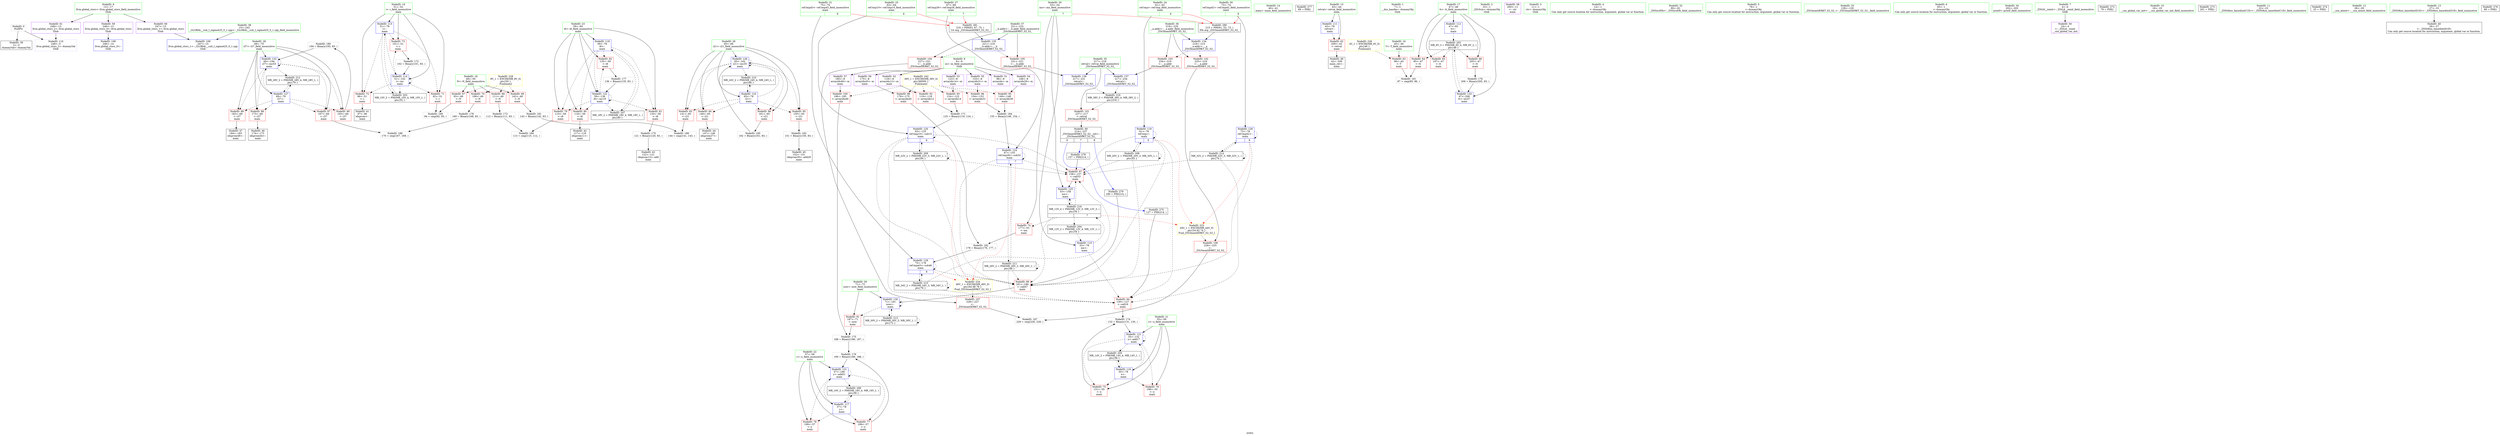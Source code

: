 digraph "SVFG" {
	label="SVFG";

	Node0x55ebc130d830 [shape=record,color=grey,label="{NodeID: 0\nNullPtr}"];
	Node0x55ebc130d830 -> Node0x55ebc132b790[style=solid];
	Node0x55ebc130d830 -> Node0x55ebc132caa0[style=solid];
	Node0x55ebc13355e0 [shape=record,color=grey,label="{NodeID: 180\n194 = Binary(193, 83, )\n}"];
	Node0x55ebc13355e0 -> Node0x55ebc13323f0[style=solid];
	Node0x55ebc132bfb0 [shape=record,color=red,label="{NodeID: 97\n158\<--157\n\<--call33\nmain\n}"];
	Node0x55ebc132bfb0 -> Node0x55ebc1331e40[style=solid];
	Node0x55ebc132a340 [shape=record,color=green,label="{NodeID: 14\n40\<--41\nmain\<--main_field_insensitive\n}"];
	Node0x55ebc1359320 [shape=record,color=black,label="{NodeID: 277\n99 = PHI()\n}"];
	Node0x55ebc132cba0 [shape=record,color=blue,label="{NodeID: 111\n43\<--78\nretval\<--\nmain\n}"];
	Node0x55ebc132cba0 -> Node0x55ebc132da60[style=dashed];
	Node0x55ebc132aea0 [shape=record,color=green,label="{NodeID: 28\n69\<--70\ni37\<--i37_field_insensitive\nmain\n}"];
	Node0x55ebc132aea0 -> Node0x55ebc132eeb0[style=solid];
	Node0x55ebc132aea0 -> Node0x55ebc132ef80[style=solid];
	Node0x55ebc132aea0 -> Node0x55ebc132f050[style=solid];
	Node0x55ebc132aea0 -> Node0x55ebc132f120[style=solid];
	Node0x55ebc132aea0 -> Node0x55ebc1331fe0[style=solid];
	Node0x55ebc132aea0 -> Node0x55ebc13323f0[style=solid];
	Node0x55ebc13431b0 [shape=record,color=black,label="{NodeID: 208\nMR_20V_2 = PHI(MR_20V_3, MR_20V_1, )\npts\{62 \}\n}"];
	Node0x55ebc13431b0 -> Node0x55ebc132bfb0[style=dashed];
	Node0x55ebc13431b0 -> Node0x55ebc132c150[style=dashed];
	Node0x55ebc13431b0 -> Node0x55ebc1331960[style=dashed];
	Node0x55ebc13431b0 -> Node0x55ebc13431b0[style=dashed];
	Node0x55ebc1331e40 [shape=record,color=blue,label="{NodeID: 125\n53\<--158\nmx\<--\nmain\n}"];
	Node0x55ebc1331e40 -> Node0x55ebc1345db0[style=dashed];
	Node0x55ebc132ba00 [shape=record,color=black,label="{NodeID: 42\n117\<--116\nidxprom11\<--\nmain\n}"];
	Node0x55ebc132d580 [shape=record,color=purple,label="{NodeID: 56\n175\<--8\narrayidx45\<--m\nmain\n}"];
	Node0x55ebc132d580 -> Node0x55ebc132c080[style=solid];
	Node0x55ebc132e0e0 [shape=record,color=red,label="{NodeID: 70\n168\<--49\n\<--N\nmain\n}"];
	Node0x55ebc132e0e0 -> Node0x55ebc13352e0[style=solid];
	Node0x55ebc132ec40 [shape=record,color=red,label="{NodeID: 84\n146\<--65\n\<--i21\nmain\n}"];
	Node0x55ebc132ec40 -> Node0x55ebc132bba0[style=solid];
	Node0x55ebc130daf0 [shape=record,color=green,label="{NodeID: 1\n7\<--1\n__dso_handle\<--dummyObj\nGlob }"];
	Node0x55ebc1335760 [shape=record,color=grey,label="{NodeID: 181\n143 = Binary(142, 83, )\n}"];
	Node0x55ebc1335760 -> Node0x55ebc1336360[style=solid];
	Node0x55ebc132c080 [shape=record,color=red,label="{NodeID: 98\n176\<--175\n\<--arrayidx45\nmain\n}"];
	Node0x55ebc132c080 -> Node0x55ebc13358e0[style=solid];
	Node0x55ebc132a410 [shape=record,color=green,label="{NodeID: 15\n43\<--44\nretval\<--retval_field_insensitive\nmain\n}"];
	Node0x55ebc132a410 -> Node0x55ebc132da60[style=solid];
	Node0x55ebc132a410 -> Node0x55ebc132cba0[style=solid];
	Node0x55ebc13593f0 [shape=record,color=black,label="{NodeID: 278\n157 = PHI(214, )\n}"];
	Node0x55ebc13593f0 -> Node0x55ebc132bfb0[style=solid];
	Node0x55ebc132cc70 [shape=record,color=blue,label="{NodeID: 112\n47\<--83\ntt\<--\nmain\n}"];
	Node0x55ebc132cc70 -> Node0x55ebc13413b0[style=dashed];
	Node0x55ebc132af70 [shape=record,color=green,label="{NodeID: 29\n71\<--72\nnow\<--now_field_insensitive\nmain\n}"];
	Node0x55ebc132af70 -> Node0x55ebc132f1f0[style=solid];
	Node0x55ebc132af70 -> Node0x55ebc1332250[style=solid];
	Node0x55ebc13436b0 [shape=record,color=black,label="{NodeID: 209\nMR_22V_2 = PHI(MR_22V_3, MR_22V_1, )\npts\{64 \}\n}"];
	Node0x55ebc13436b0 -> Node0x55ebc132bfb0[style=dashed];
	Node0x55ebc13436b0 -> Node0x55ebc132c150[style=dashed];
	Node0x55ebc13436b0 -> Node0x55ebc1331a30[style=dashed];
	Node0x55ebc13436b0 -> Node0x55ebc13436b0[style=dashed];
	Node0x55ebc1331f10 [shape=record,color=blue,label="{NodeID: 126\n65\<--162\ni21\<--inc35\nmain\n}"];
	Node0x55ebc1331f10 -> Node0x55ebc132eb70[style=dashed];
	Node0x55ebc1331f10 -> Node0x55ebc132ec40[style=dashed];
	Node0x55ebc1331f10 -> Node0x55ebc132ed10[style=dashed];
	Node0x55ebc1331f10 -> Node0x55ebc132ede0[style=dashed];
	Node0x55ebc1331f10 -> Node0x55ebc1331f10[style=dashed];
	Node0x55ebc1331f10 -> Node0x55ebc1343bb0[style=dashed];
	Node0x55ebc132bad0 [shape=record,color=black,label="{NodeID: 43\n122\<--121\nidxprom13\<--add\nmain\n}"];
	Node0x55ebc1347e90 [shape=record,color=yellow,style=double,label="{NodeID: 223\n44V_1 = ENCHI(MR_44V_0)\npts\{54 62 74 \}\nFun[_ZSt3maxIiERKT_S2_S2_]}"];
	Node0x55ebc1347e90 -> Node0x55ebc132c700[style=dashed];
	Node0x55ebc132d650 [shape=record,color=purple,label="{NodeID: 57\n185\<--8\narrayidx49\<--m\nmain\n}"];
	Node0x55ebc132d650 -> Node0x55ebc132c220[style=solid];
	Node0x55ebc132e1b0 [shape=record,color=red,label="{NodeID: 71\n92\<--51\n\<--i\nmain\n}"];
	Node0x55ebc132e1b0 -> Node0x55ebc13364e0[style=solid];
	Node0x55ebc132ed10 [shape=record,color=red,label="{NodeID: 85\n150\<--65\n\<--i21\nmain\n}"];
	Node0x55ebc132ed10 -> Node0x55ebc1335a60[style=solid];
	Node0x55ebc130f160 [shape=record,color=green,label="{NodeID: 2\n10\<--1\n_ZSt3cin\<--dummyObj\nGlob }"];
	Node0x55ebc13358e0 [shape=record,color=grey,label="{NodeID: 182\n178 = Binary(176, 177, )\n}"];
	Node0x55ebc13358e0 -> Node0x55ebc1332180[style=solid];
	Node0x55ebc132c150 [shape=record,color=red,label="{NodeID: 99\n181\<--180\n\<--call47\nmain\n}"];
	Node0x55ebc132c150 -> Node0x55ebc1332250[style=solid];
	Node0x55ebc132a4e0 [shape=record,color=green,label="{NodeID: 16\n45\<--46\nT\<--T_field_insensitive\nmain\n}"];
	Node0x55ebc132a4e0 -> Node0x55ebc132db30[style=solid];
	Node0x55ebc1359550 [shape=record,color=black,label="{NodeID: 279\n180 = PHI(214, )\n}"];
	Node0x55ebc1359550 -> Node0x55ebc132c150[style=solid];
	Node0x55ebc132cd40 [shape=record,color=blue,label="{NodeID: 113\n51\<--78\ni\<--\nmain\n}"];
	Node0x55ebc132cd40 -> Node0x55ebc132e1b0[style=dashed];
	Node0x55ebc132cd40 -> Node0x55ebc132e280[style=dashed];
	Node0x55ebc132cd40 -> Node0x55ebc132e350[style=dashed];
	Node0x55ebc132cd40 -> Node0x55ebc132ce10[style=dashed];
	Node0x55ebc132cd40 -> Node0x55ebc13418b0[style=dashed];
	Node0x55ebc132b040 [shape=record,color=green,label="{NodeID: 30\n73\<--74\nref.tmp42\<--ref.tmp42_field_insensitive\nmain\n|{|<s1>8}}"];
	Node0x55ebc132b040 -> Node0x55ebc13320b0[style=solid];
	Node0x55ebc132b040:s1 -> Node0x55ebc1359690[style=solid,color=red];
	Node0x55ebc1343bb0 [shape=record,color=black,label="{NodeID: 210\nMR_24V_2 = PHI(MR_24V_4, MR_24V_1, )\npts\{66 \}\n}"];
	Node0x55ebc1343bb0 -> Node0x55ebc1331ca0[style=dashed];
	Node0x55ebc1331fe0 [shape=record,color=blue,label="{NodeID: 127\n69\<--78\ni37\<--\nmain\n}"];
	Node0x55ebc1331fe0 -> Node0x55ebc132eeb0[style=dashed];
	Node0x55ebc1331fe0 -> Node0x55ebc132ef80[style=dashed];
	Node0x55ebc1331fe0 -> Node0x55ebc132f050[style=dashed];
	Node0x55ebc1331fe0 -> Node0x55ebc132f120[style=dashed];
	Node0x55ebc1331fe0 -> Node0x55ebc13323f0[style=dashed];
	Node0x55ebc1331fe0 -> Node0x55ebc13445b0[style=dashed];
	Node0x55ebc132bba0 [shape=record,color=black,label="{NodeID: 44\n147\<--146\nidxprom27\<--\nmain\n}"];
	Node0x55ebc1347f70 [shape=record,color=yellow,style=double,label="{NodeID: 224\n46V_1 = ENCHI(MR_46V_0)\npts\{64 68 76 \}\nFun[_ZSt3maxIiERKT_S2_S2_]}"];
	Node0x55ebc1347f70 -> Node0x55ebc132c7d0[style=dashed];
	Node0x55ebc132d720 [shape=record,color=purple,label="{NodeID: 58\n200\<--11\n\<--.str\nmain\n}"];
	Node0x55ebc132e280 [shape=record,color=red,label="{NodeID: 72\n96\<--51\n\<--i\nmain\n}"];
	Node0x55ebc132e280 -> Node0x55ebc132b930[style=solid];
	Node0x55ebc132ede0 [shape=record,color=red,label="{NodeID: 86\n161\<--65\n\<--i21\nmain\n}"];
	Node0x55ebc132ede0 -> Node0x55ebc1335d60[style=solid];
	Node0x55ebc130dd00 [shape=record,color=green,label="{NodeID: 3\n11\<--1\n.str\<--dummyObj\nGlob }"];
	Node0x55ebc1335a60 [shape=record,color=grey,label="{NodeID: 183\n151 = Binary(150, 83, )\n}"];
	Node0x55ebc1335a60 -> Node0x55ebc132bc70[style=solid];
	Node0x55ebc132c220 [shape=record,color=red,label="{NodeID: 100\n186\<--185\n\<--arrayidx49\nmain\n}"];
	Node0x55ebc132c220 -> Node0x55ebc1334e60[style=solid];
	Node0x55ebc132a5b0 [shape=record,color=green,label="{NodeID: 17\n47\<--48\ntt\<--tt_field_insensitive\nmain\n}"];
	Node0x55ebc132a5b0 -> Node0x55ebc132dc00[style=solid];
	Node0x55ebc132a5b0 -> Node0x55ebc132dcd0[style=solid];
	Node0x55ebc132a5b0 -> Node0x55ebc132dda0[style=solid];
	Node0x55ebc132a5b0 -> Node0x55ebc132cc70[style=solid];
	Node0x55ebc132a5b0 -> Node0x55ebc13324c0[style=solid];
	Node0x55ebc1359690 [shape=record,color=black,label="{NodeID: 280\n215 = PHI(61, 53, 73, )\n0th arg _ZSt3maxIiERKT_S2_S2_ }"];
	Node0x55ebc1359690 -> Node0x55ebc1332590[style=solid];
	Node0x55ebc132ce10 [shape=record,color=blue,label="{NodeID: 114\n51\<--102\ni\<--inc\nmain\n}"];
	Node0x55ebc132ce10 -> Node0x55ebc132e1b0[style=dashed];
	Node0x55ebc132ce10 -> Node0x55ebc132e280[style=dashed];
	Node0x55ebc132ce10 -> Node0x55ebc132e350[style=dashed];
	Node0x55ebc132ce10 -> Node0x55ebc132ce10[style=dashed];
	Node0x55ebc132ce10 -> Node0x55ebc13418b0[style=dashed];
	Node0x55ebc132b110 [shape=record,color=green,label="{NodeID: 31\n75\<--76\nref.tmp43\<--ref.tmp43_field_insensitive\nmain\n|{|<s1>8}}"];
	Node0x55ebc132b110 -> Node0x55ebc1332180[style=solid];
	Node0x55ebc132b110:s1 -> Node0x55ebc1359970[style=solid,color=red];
	Node0x55ebc13440b0 [shape=record,color=black,label="{NodeID: 211\nMR_26V_2 = PHI(MR_26V_3, MR_26V_1, )\npts\{68 \}\n}"];
	Node0x55ebc13440b0 -> Node0x55ebc132f460[style=dashed];
	Node0x55ebc13440b0 -> Node0x55ebc132c150[style=dashed];
	Node0x55ebc13440b0 -> Node0x55ebc1331d70[style=dashed];
	Node0x55ebc13440b0 -> Node0x55ebc13440b0[style=dashed];
	Node0x55ebc13320b0 [shape=record,color=blue,label="{NodeID: 128\n73\<--78\nref.tmp42\<--\nmain\n|{|<s3>8}}"];
	Node0x55ebc13320b0 -> Node0x55ebc132c150[style=dashed];
	Node0x55ebc13320b0 -> Node0x55ebc13320b0[style=dashed];
	Node0x55ebc13320b0 -> Node0x55ebc13453b0[style=dashed];
	Node0x55ebc13320b0:s3 -> Node0x55ebc1347e90[style=dashed,color=red];
	Node0x55ebc132bc70 [shape=record,color=black,label="{NodeID: 45\n152\<--151\nidxprom30\<--add29\nmain\n}"];
	Node0x55ebc132d7f0 [shape=record,color=purple,label="{NodeID: 59\n246\<--13\nllvm.global_ctors_0\<--llvm.global_ctors\nGlob }"];
	Node0x55ebc132d7f0 -> Node0x55ebc132c8a0[style=solid];
	Node0x55ebc132e350 [shape=record,color=red,label="{NodeID: 73\n101\<--51\n\<--i\nmain\n}"];
	Node0x55ebc132e350 -> Node0x55ebc13349e0[style=solid];
	Node0x55ebc13346e0 [shape=record,color=grey,label="{NodeID: 170\n121 = Binary(120, 83, )\n}"];
	Node0x55ebc13346e0 -> Node0x55ebc132bad0[style=solid];
	Node0x55ebc132eeb0 [shape=record,color=red,label="{NodeID: 87\n167\<--69\n\<--i37\nmain\n}"];
	Node0x55ebc132eeb0 -> Node0x55ebc13361e0[style=solid];
	Node0x55ebc130dd90 [shape=record,color=green,label="{NodeID: 4\n14\<--1\n\<--dummyObj\nCan only get source location for instruction, argument, global var or function.}"];
	Node0x55ebc1335be0 [shape=record,color=grey,label="{NodeID: 184\n155 = Binary(149, 154, )\n}"];
	Node0x55ebc1335be0 -> Node0x55ebc1331d70[style=solid];
	Node0x55ebc132c2f0 [shape=record,color=red,label="{NodeID: 101\n237\<--217\n\<--retval\n_ZSt3maxIiERKT_S2_S2_\n}"];
	Node0x55ebc132c2f0 -> Node0x55ebc132cfd0[style=solid];
	Node0x55ebc132a680 [shape=record,color=green,label="{NodeID: 18\n49\<--50\nN\<--N_field_insensitive\nmain\n}"];
	Node0x55ebc132a680 -> Node0x55ebc132de70[style=solid];
	Node0x55ebc132a680 -> Node0x55ebc132df40[style=solid];
	Node0x55ebc132a680 -> Node0x55ebc132e010[style=solid];
	Node0x55ebc132a680 -> Node0x55ebc132e0e0[style=solid];
	Node0x55ebc1359970 [shape=record,color=black,label="{NodeID: 281\n216 = PHI(63, 67, 75, )\n1st arg _ZSt3maxIiERKT_S2_S2_ }"];
	Node0x55ebc1359970 -> Node0x55ebc1332660[style=solid];
	Node0x55ebc1331620 [shape=record,color=blue,label="{NodeID: 115\n53\<--78\nmx\<--\nmain\n}"];
	Node0x55ebc1331620 -> Node0x55ebc132f460[style=dashed];
	Node0x55ebc1331620 -> Node0x55ebc1345db0[style=dashed];
	Node0x55ebc132b1e0 [shape=record,color=green,label="{NodeID: 32\n80\<--81\n_ZNSirsERi\<--_ZNSirsERi_field_insensitive\n}"];
	Node0x55ebc13445b0 [shape=record,color=black,label="{NodeID: 212\nMR_28V_2 = PHI(MR_28V_4, MR_28V_1, )\npts\{70 \}\n}"];
	Node0x55ebc13445b0 -> Node0x55ebc1331fe0[style=dashed];
	Node0x55ebc1332180 [shape=record,color=blue,label="{NodeID: 129\n75\<--178\nref.tmp43\<--sub46\nmain\n|{|<s3>8}}"];
	Node0x55ebc1332180 -> Node0x55ebc132c150[style=dashed];
	Node0x55ebc1332180 -> Node0x55ebc1332180[style=dashed];
	Node0x55ebc1332180 -> Node0x55ebc13458b0[style=dashed];
	Node0x55ebc1332180:s3 -> Node0x55ebc1347f70[style=dashed,color=red];
	Node0x55ebc132bd40 [shape=record,color=black,label="{NodeID: 46\n174\<--173\nidxprom44\<--\nmain\n}"];
	Node0x55ebc1348160 [shape=record,color=yellow,style=double,label="{NodeID: 226\n4V_1 = ENCHI(MR_4V_0)\npts\{46 \}\nFun[main]}"];
	Node0x55ebc1348160 -> Node0x55ebc132db30[style=dashed];
	Node0x55ebc132d8c0 [shape=record,color=purple,label="{NodeID: 60\n247\<--13\nllvm.global_ctors_1\<--llvm.global_ctors\nGlob }"];
	Node0x55ebc132d8c0 -> Node0x55ebc132c9a0[style=solid];
	Node0x55ebc132e420 [shape=record,color=red,label="{NodeID: 74\n177\<--53\n\<--mx\nmain\n}"];
	Node0x55ebc132e420 -> Node0x55ebc13358e0[style=solid];
	Node0x55ebc1334860 [shape=record,color=grey,label="{NodeID: 171\n125 = Binary(119, 124, )\n}"];
	Node0x55ebc1334860 -> Node0x55ebc1331a30[style=solid];
	Node0x55ebc132ef80 [shape=record,color=red,label="{NodeID: 88\n173\<--69\n\<--i37\nmain\n}"];
	Node0x55ebc132ef80 -> Node0x55ebc132bd40[style=solid];
	Node0x55ebc130de20 [shape=record,color=green,label="{NodeID: 5\n78\<--1\n\<--dummyObj\nCan only get source location for instruction, argument, global var or function.}"];
	Node0x55ebc1335d60 [shape=record,color=grey,label="{NodeID: 185\n162 = Binary(161, 83, )\n}"];
	Node0x55ebc1335d60 -> Node0x55ebc1331f10[style=solid];
	Node0x55ebc132c3c0 [shape=record,color=red,label="{NodeID: 102\n225\<--219\n\<--__a.addr\n_ZSt3maxIiERKT_S2_S2_\n}"];
	Node0x55ebc132c3c0 -> Node0x55ebc132c700[style=solid];
	Node0x55ebc132a750 [shape=record,color=green,label="{NodeID: 19\n51\<--52\ni\<--i_field_insensitive\nmain\n}"];
	Node0x55ebc132a750 -> Node0x55ebc132e1b0[style=solid];
	Node0x55ebc132a750 -> Node0x55ebc132e280[style=solid];
	Node0x55ebc132a750 -> Node0x55ebc132e350[style=solid];
	Node0x55ebc132a750 -> Node0x55ebc132cd40[style=solid];
	Node0x55ebc132a750 -> Node0x55ebc132ce10[style=solid];
	Node0x55ebc13316f0 [shape=record,color=blue,label="{NodeID: 116\n55\<--78\nx\<--\nmain\n}"];
	Node0x55ebc13316f0 -> Node0x55ebc132e4f0[style=dashed];
	Node0x55ebc13316f0 -> Node0x55ebc132e5c0[style=dashed];
	Node0x55ebc13316f0 -> Node0x55ebc1331b00[style=dashed];
	Node0x55ebc13316f0 -> Node0x55ebc13422b0[style=dashed];
	Node0x55ebc132b2b0 [shape=record,color=green,label="{NodeID: 33\n128\<--129\n_ZSt3maxIiERKT_S2_S2_\<--_ZSt3maxIiERKT_S2_S2__field_insensitive\n}"];
	Node0x55ebc13452c0 [shape=record,color=black,label="{NodeID: 213\nMR_30V_2 = PHI(MR_30V_3, MR_30V_1, )\npts\{72 \}\n}"];
	Node0x55ebc13452c0 -> Node0x55ebc1332250[style=dashed];
	Node0x55ebc13452c0 -> Node0x55ebc13452c0[style=dashed];
	Node0x55ebc1332250 [shape=record,color=blue,label="{NodeID: 130\n71\<--181\nnow\<--\nmain\n}"];
	Node0x55ebc1332250 -> Node0x55ebc132f1f0[style=dashed];
	Node0x55ebc1332250 -> Node0x55ebc1332250[style=dashed];
	Node0x55ebc1332250 -> Node0x55ebc13452c0[style=dashed];
	Node0x55ebc132be10 [shape=record,color=black,label="{NodeID: 47\n184\<--183\nidxprom48\<--\nmain\n}"];
	Node0x55ebc132d990 [shape=record,color=purple,label="{NodeID: 61\n248\<--13\nllvm.global_ctors_2\<--llvm.global_ctors\nGlob }"];
	Node0x55ebc132d990 -> Node0x55ebc132caa0[style=solid];
	Node0x55ebc132e4f0 [shape=record,color=red,label="{NodeID: 75\n131\<--55\n\<--x\nmain\n}"];
	Node0x55ebc132e4f0 -> Node0x55ebc1334ce0[style=solid];
	Node0x55ebc13349e0 [shape=record,color=grey,label="{NodeID: 172\n102 = Binary(101, 83, )\n}"];
	Node0x55ebc13349e0 -> Node0x55ebc132ce10[style=solid];
	Node0x55ebc132f050 [shape=record,color=red,label="{NodeID: 89\n183\<--69\n\<--i37\nmain\n}"];
	Node0x55ebc132f050 -> Node0x55ebc132be10[style=solid];
	Node0x55ebc130e100 [shape=record,color=green,label="{NodeID: 6\n83\<--1\n\<--dummyObj\nCan only get source location for instruction, argument, global var or function.}"];
	Node0x55ebc1335ee0 [shape=record,color=grey,label="{NodeID: 186\n113 = cmp(110, 112, )\n}"];
	Node0x55ebc132c490 [shape=record,color=red,label="{NodeID: 103\n234\<--219\n\<--__a.addr\n_ZSt3maxIiERKT_S2_S2_\n}"];
	Node0x55ebc132c490 -> Node0x55ebc1332800[style=solid];
	Node0x55ebc132a820 [shape=record,color=green,label="{NodeID: 20\n53\<--54\nmx\<--mx_field_insensitive\nmain\n|{|<s3>7}}"];
	Node0x55ebc132a820 -> Node0x55ebc132e420[style=solid];
	Node0x55ebc132a820 -> Node0x55ebc1331620[style=solid];
	Node0x55ebc132a820 -> Node0x55ebc1331e40[style=solid];
	Node0x55ebc132a820:s3 -> Node0x55ebc1359690[style=solid,color=red];
	Node0x55ebc13317c0 [shape=record,color=blue,label="{NodeID: 117\n57\<--78\ny\<--\nmain\n}"];
	Node0x55ebc13317c0 -> Node0x55ebc132e690[style=dashed];
	Node0x55ebc13317c0 -> Node0x55ebc132e760[style=dashed];
	Node0x55ebc13317c0 -> Node0x55ebc1332320[style=dashed];
	Node0x55ebc13317c0 -> Node0x55ebc13427b0[style=dashed];
	Node0x55ebc132b380 [shape=record,color=green,label="{NodeID: 34\n202\<--203\nprintf\<--printf_field_insensitive\n}"];
	Node0x55ebc13453b0 [shape=record,color=black,label="{NodeID: 214\nMR_32V_2 = PHI(MR_32V_3, MR_32V_1, )\npts\{74 \}\n}"];
	Node0x55ebc13453b0 -> Node0x55ebc132f460[style=dashed];
	Node0x55ebc13453b0 -> Node0x55ebc132bfb0[style=dashed];
	Node0x55ebc13453b0 -> Node0x55ebc13320b0[style=dashed];
	Node0x55ebc13453b0 -> Node0x55ebc13453b0[style=dashed];
	Node0x55ebc1332320 [shape=record,color=blue,label="{NodeID: 131\n57\<--190\ny\<--add51\nmain\n}"];
	Node0x55ebc1332320 -> Node0x55ebc132e690[style=dashed];
	Node0x55ebc1332320 -> Node0x55ebc132e760[style=dashed];
	Node0x55ebc1332320 -> Node0x55ebc1332320[style=dashed];
	Node0x55ebc1332320 -> Node0x55ebc13427b0[style=dashed];
	Node0x55ebc132cf00 [shape=record,color=black,label="{NodeID: 48\n42\<--209\nmain_ret\<--\nmain\n}"];
	Node0x55ebc1348320 [shape=record,color=yellow,style=double,label="{NodeID: 228\n8V_1 = ENCHI(MR_8V_0)\npts\{50 \}\nFun[main]}"];
	Node0x55ebc1348320 -> Node0x55ebc132de70[style=dashed];
	Node0x55ebc1348320 -> Node0x55ebc132df40[style=dashed];
	Node0x55ebc1348320 -> Node0x55ebc132e010[style=dashed];
	Node0x55ebc1348320 -> Node0x55ebc132e0e0[style=dashed];
	Node0x55ebc132da60 [shape=record,color=red,label="{NodeID: 62\n209\<--43\n\<--retval\nmain\n}"];
	Node0x55ebc132da60 -> Node0x55ebc132cf00[style=solid];
	Node0x55ebc1348f60 [shape=record,color=yellow,style=double,label="{NodeID: 242\n36V_1 = ENCHI(MR_36V_0)\npts\{90000 \}\nFun[main]}"];
	Node0x55ebc1348f60 -> Node0x55ebc132f2c0[style=dashed];
	Node0x55ebc1348f60 -> Node0x55ebc132f390[style=dashed];
	Node0x55ebc1348f60 -> Node0x55ebc132f530[style=dashed];
	Node0x55ebc1348f60 -> Node0x55ebc132bee0[style=dashed];
	Node0x55ebc1348f60 -> Node0x55ebc132c080[style=dashed];
	Node0x55ebc1348f60 -> Node0x55ebc132c220[style=dashed];
	Node0x55ebc132e5c0 [shape=record,color=red,label="{NodeID: 76\n198\<--55\n\<--x\nmain\n}"];
	Node0x55ebc1334b60 [shape=record,color=grey,label="{NodeID: 173\n112 = Binary(111, 83, )\n}"];
	Node0x55ebc1334b60 -> Node0x55ebc1335ee0[style=solid];
	Node0x55ebc132f120 [shape=record,color=red,label="{NodeID: 90\n193\<--69\n\<--i37\nmain\n}"];
	Node0x55ebc132f120 -> Node0x55ebc13355e0[style=solid];
	Node0x55ebc130e190 [shape=record,color=green,label="{NodeID: 7\n4\<--6\n_ZStL8__ioinit\<--_ZStL8__ioinit_field_insensitive\nGlob }"];
	Node0x55ebc130e190 -> Node0x55ebc132d0a0[style=solid];
	Node0x55ebc1336060 [shape=record,color=grey,label="{NodeID: 187\n229 = cmp(226, 228, )\n}"];
	Node0x55ebc132c560 [shape=record,color=red,label="{NodeID: 104\n227\<--221\n\<--__b.addr\n_ZSt3maxIiERKT_S2_S2_\n}"];
	Node0x55ebc132c560 -> Node0x55ebc132c7d0[style=solid];
	Node0x55ebc132a8f0 [shape=record,color=green,label="{NodeID: 21\n55\<--56\nx\<--x_field_insensitive\nmain\n}"];
	Node0x55ebc132a8f0 -> Node0x55ebc132e4f0[style=solid];
	Node0x55ebc132a8f0 -> Node0x55ebc132e5c0[style=solid];
	Node0x55ebc132a8f0 -> Node0x55ebc13316f0[style=solid];
	Node0x55ebc132a8f0 -> Node0x55ebc1331b00[style=solid];
	Node0x55ebc1331890 [shape=record,color=blue,label="{NodeID: 118\n59\<--78\ni6\<--\nmain\n}"];
	Node0x55ebc1331890 -> Node0x55ebc132e830[style=dashed];
	Node0x55ebc1331890 -> Node0x55ebc132e900[style=dashed];
	Node0x55ebc1331890 -> Node0x55ebc132e9d0[style=dashed];
	Node0x55ebc1331890 -> Node0x55ebc132eaa0[style=dashed];
	Node0x55ebc1331890 -> Node0x55ebc1331bd0[style=dashed];
	Node0x55ebc1331890 -> Node0x55ebc1342cb0[style=dashed];
	Node0x55ebc132b450 [shape=record,color=green,label="{NodeID: 35\n217\<--218\nretval\<--retval_field_insensitive\n_ZSt3maxIiERKT_S2_S2_\n}"];
	Node0x55ebc132b450 -> Node0x55ebc132c2f0[style=solid];
	Node0x55ebc132b450 -> Node0x55ebc1332730[style=solid];
	Node0x55ebc132b450 -> Node0x55ebc1332800[style=solid];
	Node0x55ebc13458b0 [shape=record,color=black,label="{NodeID: 215\nMR_34V_2 = PHI(MR_34V_3, MR_34V_1, )\npts\{76 \}\n}"];
	Node0x55ebc13458b0 -> Node0x55ebc132f460[style=dashed];
	Node0x55ebc13458b0 -> Node0x55ebc132bfb0[style=dashed];
	Node0x55ebc13458b0 -> Node0x55ebc1332180[style=dashed];
	Node0x55ebc13458b0 -> Node0x55ebc13458b0[style=dashed];
	Node0x55ebc13323f0 [shape=record,color=blue,label="{NodeID: 132\n69\<--194\ni37\<--inc53\nmain\n}"];
	Node0x55ebc13323f0 -> Node0x55ebc132eeb0[style=dashed];
	Node0x55ebc13323f0 -> Node0x55ebc132ef80[style=dashed];
	Node0x55ebc13323f0 -> Node0x55ebc132f050[style=dashed];
	Node0x55ebc13323f0 -> Node0x55ebc132f120[style=dashed];
	Node0x55ebc13323f0 -> Node0x55ebc13323f0[style=dashed];
	Node0x55ebc13323f0 -> Node0x55ebc13445b0[style=dashed];
	Node0x55ebc132cfd0 [shape=record,color=black,label="{NodeID: 49\n214\<--237\n_ZSt3maxIiERKT_S2_S2__ret\<--\n_ZSt3maxIiERKT_S2_S2_\n|{<s0>6|<s1>7|<s2>8}}"];
	Node0x55ebc132cfd0:s0 -> Node0x55ebc1359060[style=solid,color=blue];
	Node0x55ebc132cfd0:s1 -> Node0x55ebc13593f0[style=solid,color=blue];
	Node0x55ebc132cfd0:s2 -> Node0x55ebc1359550[style=solid,color=blue];
	Node0x55ebc132db30 [shape=record,color=red,label="{NodeID: 63\n86\<--45\n\<--T\nmain\n}"];
	Node0x55ebc132db30 -> Node0x55ebc1336660[style=solid];
	Node0x55ebc132e690 [shape=record,color=red,label="{NodeID: 77\n189\<--57\n\<--y\nmain\n}"];
	Node0x55ebc132e690 -> Node0x55ebc1335460[style=solid];
	Node0x55ebc1334ce0 [shape=record,color=grey,label="{NodeID: 174\n132 = Binary(131, 130, )\n}"];
	Node0x55ebc1334ce0 -> Node0x55ebc1331b00[style=solid];
	Node0x55ebc132f1f0 [shape=record,color=red,label="{NodeID: 91\n187\<--71\n\<--now\nmain\n}"];
	Node0x55ebc132f1f0 -> Node0x55ebc1334e60[style=solid];
	Node0x55ebc130e220 [shape=record,color=green,label="{NodeID: 8\n8\<--9\nm\<--m_field_insensitive\nGlob }"];
	Node0x55ebc130e220 -> Node0x55ebc132d170[style=solid];
	Node0x55ebc130e220 -> Node0x55ebc132d240[style=solid];
	Node0x55ebc130e220 -> Node0x55ebc132d310[style=solid];
	Node0x55ebc130e220 -> Node0x55ebc132d3e0[style=solid];
	Node0x55ebc130e220 -> Node0x55ebc132d4b0[style=solid];
	Node0x55ebc130e220 -> Node0x55ebc132d580[style=solid];
	Node0x55ebc130e220 -> Node0x55ebc132d650[style=solid];
	Node0x55ebc13361e0 [shape=record,color=grey,label="{NodeID: 188\n170 = cmp(167, 169, )\n}"];
	Node0x55ebc132c630 [shape=record,color=red,label="{NodeID: 105\n231\<--221\n\<--__b.addr\n_ZSt3maxIiERKT_S2_S2_\n}"];
	Node0x55ebc132c630 -> Node0x55ebc1332730[style=solid];
	Node0x55ebc132a9c0 [shape=record,color=green,label="{NodeID: 22\n57\<--58\ny\<--y_field_insensitive\nmain\n}"];
	Node0x55ebc132a9c0 -> Node0x55ebc132e690[style=solid];
	Node0x55ebc132a9c0 -> Node0x55ebc132e760[style=solid];
	Node0x55ebc132a9c0 -> Node0x55ebc13317c0[style=solid];
	Node0x55ebc132a9c0 -> Node0x55ebc1332320[style=solid];
	Node0x55ebc13413b0 [shape=record,color=black,label="{NodeID: 202\nMR_6V_3 = PHI(MR_6V_4, MR_6V_2, )\npts\{48 \}\n}"];
	Node0x55ebc13413b0 -> Node0x55ebc132dc00[style=dashed];
	Node0x55ebc13413b0 -> Node0x55ebc132dcd0[style=dashed];
	Node0x55ebc13413b0 -> Node0x55ebc132dda0[style=dashed];
	Node0x55ebc13413b0 -> Node0x55ebc13324c0[style=dashed];
	Node0x55ebc1331960 [shape=record,color=blue,label="{NodeID: 119\n61\<--78\nref.tmp\<--\nmain\n|{|<s5>6}}"];
	Node0x55ebc1331960 -> Node0x55ebc132f460[style=dashed];
	Node0x55ebc1331960 -> Node0x55ebc132bfb0[style=dashed];
	Node0x55ebc1331960 -> Node0x55ebc132c150[style=dashed];
	Node0x55ebc1331960 -> Node0x55ebc1331960[style=dashed];
	Node0x55ebc1331960 -> Node0x55ebc13431b0[style=dashed];
	Node0x55ebc1331960:s5 -> Node0x55ebc1347e90[style=dashed,color=red];
	Node0x55ebc132b520 [shape=record,color=green,label="{NodeID: 36\n219\<--220\n__a.addr\<--__a.addr_field_insensitive\n_ZSt3maxIiERKT_S2_S2_\n}"];
	Node0x55ebc132b520 -> Node0x55ebc132c3c0[style=solid];
	Node0x55ebc132b520 -> Node0x55ebc132c490[style=solid];
	Node0x55ebc132b520 -> Node0x55ebc1332590[style=solid];
	Node0x55ebc1345db0 [shape=record,color=black,label="{NodeID: 216\nMR_12V_4 = PHI(MR_12V_5, MR_12V_3, )\npts\{54 \}\n|{|<s5>7}}"];
	Node0x55ebc1345db0 -> Node0x55ebc132e420[style=dashed];
	Node0x55ebc1345db0 -> Node0x55ebc132bfb0[style=dashed];
	Node0x55ebc1345db0 -> Node0x55ebc132c150[style=dashed];
	Node0x55ebc1345db0 -> Node0x55ebc1331e40[style=dashed];
	Node0x55ebc1345db0 -> Node0x55ebc1341db0[style=dashed];
	Node0x55ebc1345db0:s5 -> Node0x55ebc1347e90[style=dashed,color=red];
	Node0x55ebc13324c0 [shape=record,color=blue,label="{NodeID: 133\n47\<--206\ntt\<--inc57\nmain\n}"];
	Node0x55ebc13324c0 -> Node0x55ebc13413b0[style=dashed];
	Node0x55ebc132d0a0 [shape=record,color=purple,label="{NodeID: 50\n24\<--4\n\<--_ZStL8__ioinit\n__cxx_global_var_init\n}"];
	Node0x55ebc132dc00 [shape=record,color=red,label="{NodeID: 64\n85\<--47\n\<--tt\nmain\n}"];
	Node0x55ebc132dc00 -> Node0x55ebc1336660[style=solid];
	Node0x55ebc132e760 [shape=record,color=red,label="{NodeID: 78\n199\<--57\n\<--y\nmain\n}"];
	Node0x55ebc1334e60 [shape=record,color=grey,label="{NodeID: 175\n188 = Binary(186, 187, )\n}"];
	Node0x55ebc1334e60 -> Node0x55ebc1335460[style=solid];
	Node0x55ebc132f2c0 [shape=record,color=red,label="{NodeID: 92\n119\<--118\n\<--arrayidx12\nmain\n}"];
	Node0x55ebc132f2c0 -> Node0x55ebc1334860[style=solid];
	Node0x55ebc130e2b0 [shape=record,color=green,label="{NodeID: 9\n13\<--17\nllvm.global_ctors\<--llvm.global_ctors_field_insensitive\nGlob }"];
	Node0x55ebc130e2b0 -> Node0x55ebc132d7f0[style=solid];
	Node0x55ebc130e2b0 -> Node0x55ebc132d8c0[style=solid];
	Node0x55ebc130e2b0 -> Node0x55ebc132d990[style=solid];
	Node0x55ebc1358d60 [shape=record,color=black,label="{NodeID: 272\n79 = PHI()\n}"];
	Node0x55ebc1336360 [shape=record,color=grey,label="{NodeID: 189\n144 = cmp(141, 143, )\n}"];
	Node0x55ebc132c700 [shape=record,color=red,label="{NodeID: 106\n226\<--225\n\<--\n_ZSt3maxIiERKT_S2_S2_\n}"];
	Node0x55ebc132c700 -> Node0x55ebc1336060[style=solid];
	Node0x55ebc132aa90 [shape=record,color=green,label="{NodeID: 23\n59\<--60\ni6\<--i6_field_insensitive\nmain\n}"];
	Node0x55ebc132aa90 -> Node0x55ebc132e830[style=solid];
	Node0x55ebc132aa90 -> Node0x55ebc132e900[style=solid];
	Node0x55ebc132aa90 -> Node0x55ebc132e9d0[style=solid];
	Node0x55ebc132aa90 -> Node0x55ebc132eaa0[style=solid];
	Node0x55ebc132aa90 -> Node0x55ebc1331890[style=solid];
	Node0x55ebc132aa90 -> Node0x55ebc1331bd0[style=solid];
	Node0x55ebc13418b0 [shape=record,color=black,label="{NodeID: 203\nMR_10V_2 = PHI(MR_10V_4, MR_10V_1, )\npts\{52 \}\n}"];
	Node0x55ebc13418b0 -> Node0x55ebc132cd40[style=dashed];
	Node0x55ebc1331a30 [shape=record,color=blue,label="{NodeID: 120\n63\<--125\nref.tmp10\<--sub15\nmain\n|{|<s5>6}}"];
	Node0x55ebc1331a30 -> Node0x55ebc132f460[style=dashed];
	Node0x55ebc1331a30 -> Node0x55ebc132bfb0[style=dashed];
	Node0x55ebc1331a30 -> Node0x55ebc132c150[style=dashed];
	Node0x55ebc1331a30 -> Node0x55ebc1331a30[style=dashed];
	Node0x55ebc1331a30 -> Node0x55ebc13436b0[style=dashed];
	Node0x55ebc1331a30:s5 -> Node0x55ebc1347f70[style=dashed,color=red];
	Node0x55ebc132b5f0 [shape=record,color=green,label="{NodeID: 37\n221\<--222\n__b.addr\<--__b.addr_field_insensitive\n_ZSt3maxIiERKT_S2_S2_\n}"];
	Node0x55ebc132b5f0 -> Node0x55ebc132c560[style=solid];
	Node0x55ebc132b5f0 -> Node0x55ebc132c630[style=solid];
	Node0x55ebc132b5f0 -> Node0x55ebc1332660[style=solid];
	Node0x55ebc1332590 [shape=record,color=blue,label="{NodeID: 134\n219\<--215\n__a.addr\<--__a\n_ZSt3maxIiERKT_S2_S2_\n}"];
	Node0x55ebc1332590 -> Node0x55ebc132c3c0[style=dashed];
	Node0x55ebc1332590 -> Node0x55ebc132c490[style=dashed];
	Node0x55ebc132d170 [shape=record,color=purple,label="{NodeID: 51\n98\<--8\narrayidx\<--m\nmain\n}"];
	Node0x55ebc132dcd0 [shape=record,color=red,label="{NodeID: 65\n197\<--47\n\<--tt\nmain\n}"];
	Node0x55ebc132e830 [shape=record,color=red,label="{NodeID: 79\n110\<--59\n\<--i6\nmain\n}"];
	Node0x55ebc132e830 -> Node0x55ebc1335ee0[style=solid];
	Node0x55ebc1334fe0 [shape=record,color=grey,label="{NodeID: 176\n206 = Binary(205, 83, )\n}"];
	Node0x55ebc1334fe0 -> Node0x55ebc13324c0[style=solid];
	Node0x55ebc132f390 [shape=record,color=red,label="{NodeID: 93\n124\<--123\n\<--arrayidx14\nmain\n}"];
	Node0x55ebc132f390 -> Node0x55ebc1334860[style=solid];
	Node0x55ebc132a0c0 [shape=record,color=green,label="{NodeID: 10\n18\<--19\n__cxx_global_var_init\<--__cxx_global_var_init_field_insensitive\n}"];
	Node0x55ebc1358e60 [shape=record,color=black,label="{NodeID: 273\n201 = PHI()\n}"];
	Node0x55ebc13364e0 [shape=record,color=grey,label="{NodeID: 190\n94 = cmp(92, 93, )\n}"];
	Node0x55ebc132c7d0 [shape=record,color=red,label="{NodeID: 107\n228\<--227\n\<--\n_ZSt3maxIiERKT_S2_S2_\n}"];
	Node0x55ebc132c7d0 -> Node0x55ebc1336060[style=solid];
	Node0x55ebc132ab60 [shape=record,color=green,label="{NodeID: 24\n61\<--62\nref.tmp\<--ref.tmp_field_insensitive\nmain\n|{|<s1>6}}"];
	Node0x55ebc132ab60 -> Node0x55ebc1331960[style=solid];
	Node0x55ebc132ab60:s1 -> Node0x55ebc1359690[style=solid,color=red];
	Node0x55ebc1341db0 [shape=record,color=black,label="{NodeID: 204\nMR_12V_2 = PHI(MR_12V_4, MR_12V_1, )\npts\{54 \}\n}"];
	Node0x55ebc1341db0 -> Node0x55ebc1331620[style=dashed];
	Node0x55ebc1331b00 [shape=record,color=blue,label="{NodeID: 121\n55\<--132\nx\<--add17\nmain\n}"];
	Node0x55ebc1331b00 -> Node0x55ebc132e4f0[style=dashed];
	Node0x55ebc1331b00 -> Node0x55ebc132e5c0[style=dashed];
	Node0x55ebc1331b00 -> Node0x55ebc1331b00[style=dashed];
	Node0x55ebc1331b00 -> Node0x55ebc13422b0[style=dashed];
	Node0x55ebc132b6c0 [shape=record,color=green,label="{NodeID: 38\n15\<--242\n_GLOBAL__sub_I_sigma425_0_1.cpp\<--_GLOBAL__sub_I_sigma425_0_1.cpp_field_insensitive\n}"];
	Node0x55ebc132b6c0 -> Node0x55ebc132c9a0[style=solid];
	Node0x55ebc1332660 [shape=record,color=blue,label="{NodeID: 135\n221\<--216\n__b.addr\<--__b\n_ZSt3maxIiERKT_S2_S2_\n}"];
	Node0x55ebc1332660 -> Node0x55ebc132c560[style=dashed];
	Node0x55ebc1332660 -> Node0x55ebc132c630[style=dashed];
	Node0x55ebc132d240 [shape=record,color=purple,label="{NodeID: 52\n118\<--8\narrayidx12\<--m\nmain\n}"];
	Node0x55ebc132d240 -> Node0x55ebc132f2c0[style=solid];
	Node0x55ebc132dda0 [shape=record,color=red,label="{NodeID: 66\n205\<--47\n\<--tt\nmain\n}"];
	Node0x55ebc132dda0 -> Node0x55ebc1334fe0[style=solid];
	Node0x55ebc132e900 [shape=record,color=red,label="{NodeID: 80\n116\<--59\n\<--i6\nmain\n}"];
	Node0x55ebc132e900 -> Node0x55ebc132ba00[style=solid];
	Node0x55ebc1335160 [shape=record,color=grey,label="{NodeID: 177\n136 = Binary(135, 83, )\n}"];
	Node0x55ebc1335160 -> Node0x55ebc1331bd0[style=solid];
	Node0x55ebc132f460 [shape=record,color=red,label="{NodeID: 94\n130\<--127\n\<--call16\nmain\n}"];
	Node0x55ebc132f460 -> Node0x55ebc1334ce0[style=solid];
	Node0x55ebc132a150 [shape=record,color=green,label="{NodeID: 11\n22\<--23\n_ZNSt8ios_base4InitC1Ev\<--_ZNSt8ios_base4InitC1Ev_field_insensitive\n}"];
	Node0x55ebc1358f60 [shape=record,color=black,label="{NodeID: 274\n25 = PHI()\n}"];
	Node0x55ebc1336660 [shape=record,color=grey,label="{NodeID: 191\n87 = cmp(85, 86, )\n}"];
	Node0x55ebc132c8a0 [shape=record,color=blue,label="{NodeID: 108\n246\<--14\nllvm.global_ctors_0\<--\nGlob }"];
	Node0x55ebc132ac30 [shape=record,color=green,label="{NodeID: 25\n63\<--64\nref.tmp10\<--ref.tmp10_field_insensitive\nmain\n|{|<s1>6}}"];
	Node0x55ebc132ac30 -> Node0x55ebc1331a30[style=solid];
	Node0x55ebc132ac30:s1 -> Node0x55ebc1359970[style=solid,color=red];
	Node0x55ebc13422b0 [shape=record,color=black,label="{NodeID: 205\nMR_14V_2 = PHI(MR_14V_4, MR_14V_1, )\npts\{56 \}\n}"];
	Node0x55ebc13422b0 -> Node0x55ebc13316f0[style=dashed];
	Node0x55ebc1331bd0 [shape=record,color=blue,label="{NodeID: 122\n59\<--136\ni6\<--inc19\nmain\n}"];
	Node0x55ebc1331bd0 -> Node0x55ebc132e830[style=dashed];
	Node0x55ebc1331bd0 -> Node0x55ebc132e900[style=dashed];
	Node0x55ebc1331bd0 -> Node0x55ebc132e9d0[style=dashed];
	Node0x55ebc1331bd0 -> Node0x55ebc132eaa0[style=dashed];
	Node0x55ebc1331bd0 -> Node0x55ebc1331bd0[style=dashed];
	Node0x55ebc1331bd0 -> Node0x55ebc1342cb0[style=dashed];
	Node0x55ebc132b790 [shape=record,color=black,label="{NodeID: 39\n2\<--3\ndummyVal\<--dummyVal\n}"];
	Node0x55ebc1346cb0 [shape=record,color=black,label="{NodeID: 219\nMR_38V_3 = PHI(MR_38V_4, MR_38V_2, )\npts\{218 \}\n}"];
	Node0x55ebc1346cb0 -> Node0x55ebc132c2f0[style=dashed];
	Node0x55ebc1332730 [shape=record,color=blue,label="{NodeID: 136\n217\<--231\nretval\<--\n_ZSt3maxIiERKT_S2_S2_\n}"];
	Node0x55ebc1332730 -> Node0x55ebc1346cb0[style=dashed];
	Node0x55ebc132d310 [shape=record,color=purple,label="{NodeID: 53\n123\<--8\narrayidx14\<--m\nmain\n}"];
	Node0x55ebc132d310 -> Node0x55ebc132f390[style=solid];
	Node0x55ebc132de70 [shape=record,color=red,label="{NodeID: 67\n93\<--49\n\<--N\nmain\n}"];
	Node0x55ebc132de70 -> Node0x55ebc13364e0[style=solid];
	Node0x55ebc132e9d0 [shape=record,color=red,label="{NodeID: 81\n120\<--59\n\<--i6\nmain\n}"];
	Node0x55ebc132e9d0 -> Node0x55ebc13346e0[style=solid];
	Node0x55ebc13352e0 [shape=record,color=grey,label="{NodeID: 178\n169 = Binary(168, 83, )\n}"];
	Node0x55ebc13352e0 -> Node0x55ebc13361e0[style=solid];
	Node0x55ebc132f530 [shape=record,color=red,label="{NodeID: 95\n149\<--148\n\<--arrayidx28\nmain\n}"];
	Node0x55ebc132f530 -> Node0x55ebc1335be0[style=solid];
	Node0x55ebc132a1e0 [shape=record,color=green,label="{NodeID: 12\n28\<--29\n__cxa_atexit\<--__cxa_atexit_field_insensitive\n}"];
	Node0x55ebc1359060 [shape=record,color=black,label="{NodeID: 275\n127 = PHI(214, )\n}"];
	Node0x55ebc1359060 -> Node0x55ebc132f460[style=solid];
	Node0x55ebc132c9a0 [shape=record,color=blue,label="{NodeID: 109\n247\<--15\nllvm.global_ctors_1\<--_GLOBAL__sub_I_sigma425_0_1.cpp\nGlob }"];
	Node0x55ebc132ad00 [shape=record,color=green,label="{NodeID: 26\n65\<--66\ni21\<--i21_field_insensitive\nmain\n}"];
	Node0x55ebc132ad00 -> Node0x55ebc132eb70[style=solid];
	Node0x55ebc132ad00 -> Node0x55ebc132ec40[style=solid];
	Node0x55ebc132ad00 -> Node0x55ebc132ed10[style=solid];
	Node0x55ebc132ad00 -> Node0x55ebc132ede0[style=solid];
	Node0x55ebc132ad00 -> Node0x55ebc1331ca0[style=solid];
	Node0x55ebc132ad00 -> Node0x55ebc1331f10[style=solid];
	Node0x55ebc13427b0 [shape=record,color=black,label="{NodeID: 206\nMR_16V_2 = PHI(MR_16V_4, MR_16V_1, )\npts\{58 \}\n}"];
	Node0x55ebc13427b0 -> Node0x55ebc13317c0[style=dashed];
	Node0x55ebc1331ca0 [shape=record,color=blue,label="{NodeID: 123\n65\<--78\ni21\<--\nmain\n}"];
	Node0x55ebc1331ca0 -> Node0x55ebc132eb70[style=dashed];
	Node0x55ebc1331ca0 -> Node0x55ebc132ec40[style=dashed];
	Node0x55ebc1331ca0 -> Node0x55ebc132ed10[style=dashed];
	Node0x55ebc1331ca0 -> Node0x55ebc132ede0[style=dashed];
	Node0x55ebc1331ca0 -> Node0x55ebc1331f10[style=dashed];
	Node0x55ebc1331ca0 -> Node0x55ebc1343bb0[style=dashed];
	Node0x55ebc132b860 [shape=record,color=black,label="{NodeID: 40\n26\<--27\n\<--_ZNSt8ios_base4InitD1Ev\nCan only get source location for instruction, argument, global var or function.}"];
	Node0x55ebc1332800 [shape=record,color=blue,label="{NodeID: 137\n217\<--234\nretval\<--\n_ZSt3maxIiERKT_S2_S2_\n}"];
	Node0x55ebc1332800 -> Node0x55ebc1346cb0[style=dashed];
	Node0x55ebc132d3e0 [shape=record,color=purple,label="{NodeID: 54\n148\<--8\narrayidx28\<--m\nmain\n}"];
	Node0x55ebc132d3e0 -> Node0x55ebc132f530[style=solid];
	Node0x55ebc132df40 [shape=record,color=red,label="{NodeID: 68\n111\<--49\n\<--N\nmain\n}"];
	Node0x55ebc132df40 -> Node0x55ebc1334b60[style=solid];
	Node0x55ebc132eaa0 [shape=record,color=red,label="{NodeID: 82\n135\<--59\n\<--i6\nmain\n}"];
	Node0x55ebc132eaa0 -> Node0x55ebc1335160[style=solid];
	Node0x55ebc1335460 [shape=record,color=grey,label="{NodeID: 179\n190 = Binary(189, 188, )\n}"];
	Node0x55ebc1335460 -> Node0x55ebc1332320[style=solid];
	Node0x55ebc132bee0 [shape=record,color=red,label="{NodeID: 96\n154\<--153\n\<--arrayidx31\nmain\n}"];
	Node0x55ebc132bee0 -> Node0x55ebc1335be0[style=solid];
	Node0x55ebc132a270 [shape=record,color=green,label="{NodeID: 13\n27\<--33\n_ZNSt8ios_base4InitD1Ev\<--_ZNSt8ios_base4InitD1Ev_field_insensitive\n}"];
	Node0x55ebc132a270 -> Node0x55ebc132b860[style=solid];
	Node0x55ebc1359250 [shape=record,color=black,label="{NodeID: 276\n89 = PHI()\n}"];
	Node0x55ebc132caa0 [shape=record,color=blue, style = dotted,label="{NodeID: 110\n248\<--3\nllvm.global_ctors_2\<--dummyVal\nGlob }"];
	Node0x55ebc132add0 [shape=record,color=green,label="{NodeID: 27\n67\<--68\nref.tmp26\<--ref.tmp26_field_insensitive\nmain\n|{|<s1>7}}"];
	Node0x55ebc132add0 -> Node0x55ebc1331d70[style=solid];
	Node0x55ebc132add0:s1 -> Node0x55ebc1359970[style=solid,color=red];
	Node0x55ebc1342cb0 [shape=record,color=black,label="{NodeID: 207\nMR_18V_2 = PHI(MR_18V_4, MR_18V_1, )\npts\{60 \}\n}"];
	Node0x55ebc1342cb0 -> Node0x55ebc1331890[style=dashed];
	Node0x55ebc1331d70 [shape=record,color=blue,label="{NodeID: 124\n67\<--155\nref.tmp26\<--sub32\nmain\n|{|<s4>7}}"];
	Node0x55ebc1331d70 -> Node0x55ebc132bfb0[style=dashed];
	Node0x55ebc1331d70 -> Node0x55ebc132c150[style=dashed];
	Node0x55ebc1331d70 -> Node0x55ebc1331d70[style=dashed];
	Node0x55ebc1331d70 -> Node0x55ebc13440b0[style=dashed];
	Node0x55ebc1331d70:s4 -> Node0x55ebc1347f70[style=dashed,color=red];
	Node0x55ebc132b930 [shape=record,color=black,label="{NodeID: 41\n97\<--96\nidxprom\<--\nmain\n}"];
	Node0x55ebc132d4b0 [shape=record,color=purple,label="{NodeID: 55\n153\<--8\narrayidx31\<--m\nmain\n}"];
	Node0x55ebc132d4b0 -> Node0x55ebc132bee0[style=solid];
	Node0x55ebc132e010 [shape=record,color=red,label="{NodeID: 69\n142\<--49\n\<--N\nmain\n}"];
	Node0x55ebc132e010 -> Node0x55ebc1335760[style=solid];
	Node0x55ebc132eb70 [shape=record,color=red,label="{NodeID: 83\n141\<--65\n\<--i21\nmain\n}"];
	Node0x55ebc132eb70 -> Node0x55ebc1336360[style=solid];
}
